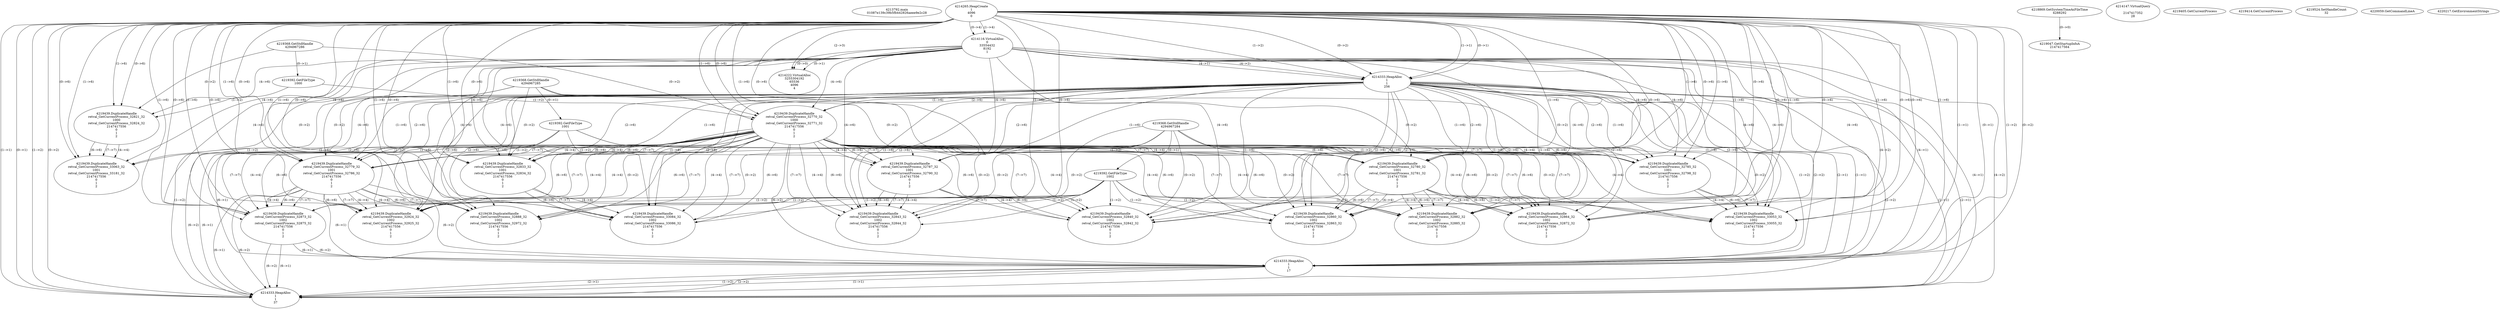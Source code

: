 // Global SCDG with merge call
digraph {
	0 [label="4213792.main
01087e139c39b5fb442826aeee9e2c28"]
	1 [label="4214265.HeapCreate
1
4096
0"]
	2 [label="4218869.GetSystemTimeAsFileTime
4288292"]
	3 [label="4214116.VirtualAlloc
0
33554432
8192
1"]
	1 -> 3 [label="(1-->4)"]
	1 -> 3 [label="(0-->4)"]
	4 [label="4214147.VirtualQuery

2147417352
28"]
	5 [label="4214222.VirtualAlloc
3255304192
65536
4096
4"]
	3 -> 5 [label="(0-->1)"]
	1 -> 5 [label="(2-->3)"]
	3 -> 5 [label="(0-->0)"]
	6 [label="4219047.GetStartupInfoA
2147417564"]
	2 -> 6 [label="(0-->0)"]
	7 [label="4219368.GetStdHandle
4294967286"]
	8 [label="4219392.GetFileType
1000"]
	7 -> 8 [label="(0-->1)"]
	9 [label="4219405.GetCurrentProcess
"]
	10 [label="4219414.GetCurrentProcess
"]
	11 [label="4219439.DuplicateHandle
retval_GetCurrentProcess_32821_32
1000
retval_GetCurrentProcess_32824_32
2147417556
0
1
2"]
	7 -> 11 [label="(0-->2)"]
	8 -> 11 [label="(1-->2)"]
	1 -> 11 [label="(1-->6)"]
	1 -> 11 [label="(0-->6)"]
	3 -> 11 [label="(4-->6)"]
	12 [label="4219368.GetStdHandle
4294967285"]
	13 [label="4219392.GetFileType
1001"]
	12 -> 13 [label="(0-->1)"]
	14 [label="4219439.DuplicateHandle
retval_GetCurrentProcess_33063_32
1001
retval_GetCurrentProcess_33181_32
2147417556
0
1
2"]
	12 -> 14 [label="(0-->2)"]
	13 -> 14 [label="(1-->2)"]
	11 -> 14 [label="(4-->4)"]
	1 -> 14 [label="(1-->6)"]
	1 -> 14 [label="(0-->6)"]
	3 -> 14 [label="(4-->6)"]
	11 -> 14 [label="(6-->6)"]
	11 -> 14 [label="(7-->7)"]
	15 [label="4214333.HeapAlloc
1
1
256"]
	1 -> 15 [label="(1-->1)"]
	1 -> 15 [label="(0-->1)"]
	3 -> 15 [label="(4-->1)"]
	1 -> 15 [label="(1-->2)"]
	1 -> 15 [label="(0-->2)"]
	3 -> 15 [label="(4-->2)"]
	16 [label="4219439.DuplicateHandle
retval_GetCurrentProcess_32770_32
1000
retval_GetCurrentProcess_32771_32
2147417556
0
1
2"]
	7 -> 16 [label="(0-->2)"]
	8 -> 16 [label="(1-->2)"]
	1 -> 16 [label="(1-->6)"]
	1 -> 16 [label="(0-->6)"]
	3 -> 16 [label="(4-->6)"]
	15 -> 16 [label="(1-->6)"]
	15 -> 16 [label="(2-->6)"]
	17 [label="4219439.DuplicateHandle
retval_GetCurrentProcess_32779_32
1001
retval_GetCurrentProcess_32786_32
2147417556
0
1
2"]
	12 -> 17 [label="(0-->2)"]
	13 -> 17 [label="(1-->2)"]
	16 -> 17 [label="(4-->4)"]
	1 -> 17 [label="(1-->6)"]
	1 -> 17 [label="(0-->6)"]
	3 -> 17 [label="(4-->6)"]
	15 -> 17 [label="(1-->6)"]
	15 -> 17 [label="(2-->6)"]
	16 -> 17 [label="(6-->6)"]
	16 -> 17 [label="(7-->7)"]
	18 [label="4219368.GetStdHandle
4294967284"]
	19 [label="4219392.GetFileType
1002"]
	18 -> 19 [label="(0-->1)"]
	20 [label="4219439.DuplicateHandle
retval_GetCurrentProcess_32873_32
1002
retval_GetCurrentProcess_32875_32
2147417556
0
1
2"]
	18 -> 20 [label="(0-->2)"]
	19 -> 20 [label="(1-->2)"]
	16 -> 20 [label="(4-->4)"]
	17 -> 20 [label="(4-->4)"]
	1 -> 20 [label="(1-->6)"]
	1 -> 20 [label="(0-->6)"]
	3 -> 20 [label="(4-->6)"]
	15 -> 20 [label="(1-->6)"]
	15 -> 20 [label="(2-->6)"]
	16 -> 20 [label="(6-->6)"]
	17 -> 20 [label="(6-->6)"]
	16 -> 20 [label="(7-->7)"]
	17 -> 20 [label="(7-->7)"]
	21 [label="4219524.SetHandleCount
32"]
	22 [label="4220059.GetCommandLineA
"]
	23 [label="4214333.HeapAlloc
1
1
17"]
	1 -> 23 [label="(1-->1)"]
	1 -> 23 [label="(0-->1)"]
	3 -> 23 [label="(4-->1)"]
	15 -> 23 [label="(1-->1)"]
	15 -> 23 [label="(2-->1)"]
	16 -> 23 [label="(6-->1)"]
	17 -> 23 [label="(6-->1)"]
	20 -> 23 [label="(6-->1)"]
	1 -> 23 [label="(1-->2)"]
	1 -> 23 [label="(0-->2)"]
	3 -> 23 [label="(4-->2)"]
	15 -> 23 [label="(1-->2)"]
	15 -> 23 [label="(2-->2)"]
	16 -> 23 [label="(6-->2)"]
	17 -> 23 [label="(6-->2)"]
	20 -> 23 [label="(6-->2)"]
	24 [label="4220217.GetEnvironmentStrings
"]
	25 [label="4219439.DuplicateHandle
retval_GetCurrentProcess_32780_32
1001
retval_GetCurrentProcess_32781_32
2147417556
0
1
2"]
	12 -> 25 [label="(0-->2)"]
	13 -> 25 [label="(1-->2)"]
	16 -> 25 [label="(4-->4)"]
	1 -> 25 [label="(1-->6)"]
	1 -> 25 [label="(0-->6)"]
	3 -> 25 [label="(4-->6)"]
	15 -> 25 [label="(1-->6)"]
	15 -> 25 [label="(2-->6)"]
	16 -> 25 [label="(6-->6)"]
	16 -> 25 [label="(7-->7)"]
	26 [label="4214333.HeapAlloc
1
1
37"]
	1 -> 26 [label="(1-->1)"]
	1 -> 26 [label="(0-->1)"]
	3 -> 26 [label="(4-->1)"]
	15 -> 26 [label="(1-->1)"]
	15 -> 26 [label="(2-->1)"]
	16 -> 26 [label="(6-->1)"]
	17 -> 26 [label="(6-->1)"]
	20 -> 26 [label="(6-->1)"]
	23 -> 26 [label="(1-->1)"]
	23 -> 26 [label="(2-->1)"]
	1 -> 26 [label="(1-->2)"]
	1 -> 26 [label="(0-->2)"]
	3 -> 26 [label="(4-->2)"]
	15 -> 26 [label="(1-->2)"]
	15 -> 26 [label="(2-->2)"]
	16 -> 26 [label="(6-->2)"]
	17 -> 26 [label="(6-->2)"]
	20 -> 26 [label="(6-->2)"]
	23 -> 26 [label="(1-->2)"]
	23 -> 26 [label="(2-->2)"]
	27 [label="4219439.DuplicateHandle
retval_GetCurrentProcess_32833_32
1001
retval_GetCurrentProcess_32834_32
2147417556
0
1
2"]
	12 -> 27 [label="(0-->2)"]
	13 -> 27 [label="(1-->2)"]
	16 -> 27 [label="(4-->4)"]
	1 -> 27 [label="(1-->6)"]
	1 -> 27 [label="(0-->6)"]
	3 -> 27 [label="(4-->6)"]
	15 -> 27 [label="(1-->6)"]
	15 -> 27 [label="(2-->6)"]
	16 -> 27 [label="(6-->6)"]
	16 -> 27 [label="(7-->7)"]
	28 [label="4219439.DuplicateHandle
retval_GetCurrentProcess_33084_32
1002
retval_GetCurrentProcess_33086_32
2147417556
0
1
2"]
	18 -> 28 [label="(0-->2)"]
	19 -> 28 [label="(1-->2)"]
	16 -> 28 [label="(4-->4)"]
	27 -> 28 [label="(4-->4)"]
	1 -> 28 [label="(1-->6)"]
	1 -> 28 [label="(0-->6)"]
	3 -> 28 [label="(4-->6)"]
	15 -> 28 [label="(1-->6)"]
	15 -> 28 [label="(2-->6)"]
	16 -> 28 [label="(6-->6)"]
	27 -> 28 [label="(6-->6)"]
	16 -> 28 [label="(7-->7)"]
	27 -> 28 [label="(7-->7)"]
	29 [label="4219439.DuplicateHandle
retval_GetCurrentProcess_32787_32
1001
retval_GetCurrentProcess_32790_32
2147417556
0
1
2"]
	12 -> 29 [label="(0-->2)"]
	13 -> 29 [label="(1-->2)"]
	16 -> 29 [label="(4-->4)"]
	1 -> 29 [label="(1-->6)"]
	1 -> 29 [label="(0-->6)"]
	3 -> 29 [label="(4-->6)"]
	15 -> 29 [label="(1-->6)"]
	15 -> 29 [label="(2-->6)"]
	16 -> 29 [label="(6-->6)"]
	16 -> 29 [label="(7-->7)"]
	30 [label="4219439.DuplicateHandle
retval_GetCurrentProcess_32843_32
1002
retval_GetCurrentProcess_32844_32
2147417556
0
1
2"]
	18 -> 30 [label="(0-->2)"]
	19 -> 30 [label="(1-->2)"]
	16 -> 30 [label="(4-->4)"]
	29 -> 30 [label="(4-->4)"]
	1 -> 30 [label="(1-->6)"]
	1 -> 30 [label="(0-->6)"]
	3 -> 30 [label="(4-->6)"]
	15 -> 30 [label="(1-->6)"]
	15 -> 30 [label="(2-->6)"]
	16 -> 30 [label="(6-->6)"]
	29 -> 30 [label="(6-->6)"]
	16 -> 30 [label="(7-->7)"]
	29 -> 30 [label="(7-->7)"]
	31 [label="4219439.DuplicateHandle
retval_GetCurrentProcess_32860_32
1002
retval_GetCurrentProcess_32863_32
2147417556
0
1
2"]
	18 -> 31 [label="(0-->2)"]
	19 -> 31 [label="(1-->2)"]
	16 -> 31 [label="(4-->4)"]
	25 -> 31 [label="(4-->4)"]
	1 -> 31 [label="(1-->6)"]
	1 -> 31 [label="(0-->6)"]
	3 -> 31 [label="(4-->6)"]
	15 -> 31 [label="(1-->6)"]
	15 -> 31 [label="(2-->6)"]
	16 -> 31 [label="(6-->6)"]
	25 -> 31 [label="(6-->6)"]
	16 -> 31 [label="(7-->7)"]
	25 -> 31 [label="(7-->7)"]
	32 [label="4219439.DuplicateHandle
retval_GetCurrentProcess_32882_32
1002
retval_GetCurrentProcess_32885_32
2147417556
0
1
2"]
	18 -> 32 [label="(0-->2)"]
	19 -> 32 [label="(1-->2)"]
	16 -> 32 [label="(4-->4)"]
	25 -> 32 [label="(4-->4)"]
	1 -> 32 [label="(1-->6)"]
	1 -> 32 [label="(0-->6)"]
	3 -> 32 [label="(4-->6)"]
	15 -> 32 [label="(1-->6)"]
	15 -> 32 [label="(2-->6)"]
	16 -> 32 [label="(6-->6)"]
	25 -> 32 [label="(6-->6)"]
	16 -> 32 [label="(7-->7)"]
	25 -> 32 [label="(7-->7)"]
	33 [label="4219439.DuplicateHandle
retval_GetCurrentProcess_32924_32
1002
retval_GetCurrentProcess_32925_32
2147417556
0
1
2"]
	18 -> 33 [label="(0-->2)"]
	19 -> 33 [label="(1-->2)"]
	16 -> 33 [label="(4-->4)"]
	17 -> 33 [label="(4-->4)"]
	1 -> 33 [label="(1-->6)"]
	1 -> 33 [label="(0-->6)"]
	3 -> 33 [label="(4-->6)"]
	15 -> 33 [label="(1-->6)"]
	15 -> 33 [label="(2-->6)"]
	16 -> 33 [label="(6-->6)"]
	17 -> 33 [label="(6-->6)"]
	16 -> 33 [label="(7-->7)"]
	17 -> 33 [label="(7-->7)"]
	34 [label="4219439.DuplicateHandle
retval_GetCurrentProcess_32864_32
1002
retval_GetCurrentProcess_32872_32
2147417556
0
1
2"]
	18 -> 34 [label="(0-->2)"]
	19 -> 34 [label="(1-->2)"]
	16 -> 34 [label="(4-->4)"]
	25 -> 34 [label="(4-->4)"]
	1 -> 34 [label="(1-->6)"]
	1 -> 34 [label="(0-->6)"]
	3 -> 34 [label="(4-->6)"]
	15 -> 34 [label="(1-->6)"]
	15 -> 34 [label="(2-->6)"]
	16 -> 34 [label="(6-->6)"]
	25 -> 34 [label="(6-->6)"]
	16 -> 34 [label="(7-->7)"]
	25 -> 34 [label="(7-->7)"]
	35 [label="4219439.DuplicateHandle
retval_GetCurrentProcess_32888_32
1002
retval_GetCurrentProcess_32972_32
2147417556
0
1
2"]
	18 -> 35 [label="(0-->2)"]
	19 -> 35 [label="(1-->2)"]
	16 -> 35 [label="(4-->4)"]
	17 -> 35 [label="(4-->4)"]
	1 -> 35 [label="(1-->6)"]
	1 -> 35 [label="(0-->6)"]
	3 -> 35 [label="(4-->6)"]
	15 -> 35 [label="(1-->6)"]
	15 -> 35 [label="(2-->6)"]
	16 -> 35 [label="(6-->6)"]
	17 -> 35 [label="(6-->6)"]
	16 -> 35 [label="(7-->7)"]
	17 -> 35 [label="(7-->7)"]
	36 [label="4219439.DuplicateHandle
retval_GetCurrentProcess_32785_32
1001
retval_GetCurrentProcess_32798_32
2147417556
0
1
2"]
	12 -> 36 [label="(0-->2)"]
	13 -> 36 [label="(1-->2)"]
	16 -> 36 [label="(4-->4)"]
	1 -> 36 [label="(1-->6)"]
	1 -> 36 [label="(0-->6)"]
	3 -> 36 [label="(4-->6)"]
	15 -> 36 [label="(1-->6)"]
	15 -> 36 [label="(2-->6)"]
	16 -> 36 [label="(6-->6)"]
	16 -> 36 [label="(7-->7)"]
	37 [label="4219439.DuplicateHandle
retval_GetCurrentProcess_33053_32
1002
retval_GetCurrentProcess_33055_32
2147417556
0
1
2"]
	18 -> 37 [label="(0-->2)"]
	19 -> 37 [label="(1-->2)"]
	16 -> 37 [label="(4-->4)"]
	36 -> 37 [label="(4-->4)"]
	1 -> 37 [label="(1-->6)"]
	1 -> 37 [label="(0-->6)"]
	3 -> 37 [label="(4-->6)"]
	15 -> 37 [label="(1-->6)"]
	15 -> 37 [label="(2-->6)"]
	16 -> 37 [label="(6-->6)"]
	36 -> 37 [label="(6-->6)"]
	16 -> 37 [label="(7-->7)"]
	36 -> 37 [label="(7-->7)"]
	38 [label="4219439.DuplicateHandle
retval_GetCurrentProcess_32840_32
1002
retval_GetCurrentProcess_32842_32
2147417556
0
1
2"]
	18 -> 38 [label="(0-->2)"]
	19 -> 38 [label="(1-->2)"]
	16 -> 38 [label="(4-->4)"]
	29 -> 38 [label="(4-->4)"]
	1 -> 38 [label="(1-->6)"]
	1 -> 38 [label="(0-->6)"]
	3 -> 38 [label="(4-->6)"]
	15 -> 38 [label="(1-->6)"]
	15 -> 38 [label="(2-->6)"]
	16 -> 38 [label="(6-->6)"]
	29 -> 38 [label="(6-->6)"]
	16 -> 38 [label="(7-->7)"]
	29 -> 38 [label="(7-->7)"]
}
